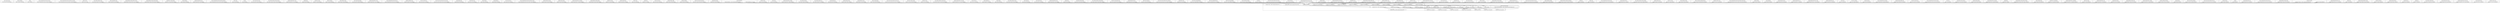 digraph {
graph [overlap=false]
subgraph cluster_Data_Stream_Bulk_DBI {
	label="Data::Stream::Bulk::DBI";
	"Data::Stream::Bulk::DBI::BEGIN@11";
}
subgraph cluster_Catalyst_Dispatcher {
	label="Catalyst::Dispatcher";
	"Catalyst::Dispatcher::BEGIN@18";
}
subgraph cluster_Catalyst {
	label="Catalyst";
	"Catalyst::BEGIN@7";
}
subgraph cluster_MooseX_MethodAttributes_Role_AttrContainer {
	label="MooseX::MethodAttributes::Role::AttrContainer";
	"MooseX::MethodAttributes::Role::AttrContainer::BEGIN@13";
}
subgraph cluster_MooseX_MethodAttributes_Role_AttrContainer_Inheritable {
	label="MooseX::MethodAttributes::Role::AttrContainer::Inheritable";
	"MooseX::MethodAttributes::Role::AttrContainer::Inheritable::BEGIN@14";
}
subgraph cluster_DBIx_Class_Carp {
	label="DBIx::Class::Carp";
	"DBIx::Class::Carp::import";
}
subgraph cluster_Parse_Method_Signatures_Types {
	label="Parse::Method::Signatures::Types";
	"Parse::Method::Signatures::Types::BEGIN@8";
}
subgraph cluster_Catalyst_DispatchType_Index {
	label="Catalyst::DispatchType::Index";
	"Catalyst::DispatchType::Index::BEGIN@5";
}
subgraph cluster_KiokuDB_Backend_Serialize_JSPON_Converter {
	label="KiokuDB::Backend::Serialize::JSPON::Converter";
	"KiokuDB::Backend::Serialize::JSPON::Converter::BEGIN@6";
}
subgraph cluster_KiokuDB_Backend_Serialize_JSPON_Expander {
	label="KiokuDB::Backend::Serialize::JSPON::Expander";
	"KiokuDB::Backend::Serialize::JSPON::Expander::BEGIN@12";
}
subgraph cluster_KiokuDB_Error_UnknownObjects {
	label="KiokuDB::Error::UnknownObjects";
	"KiokuDB::Error::UnknownObjects::BEGIN@4";
}
subgraph cluster_Catalyst_Exception {
	label="Catalyst::Exception";
	"Catalyst::Exception::BEGIN@59";
}
subgraph cluster_KiokuDB_TypeMap_Entry_Alias {
	label="KiokuDB::TypeMap::Entry::Alias";
	"KiokuDB::TypeMap::Entry::Alias::BEGIN@6";
}
subgraph cluster_MooseX_MethodAttributes_Role_Meta_Role_Application {
	label="MooseX::MethodAttributes::Role::Meta::Role::Application";
	"MooseX::MethodAttributes::Role::Meta::Role::Application::BEGIN@14";
}
subgraph cluster_KiokuX_Model {
	label="KiokuX::Model";
	"KiokuX::Model::BEGIN@9";
}
subgraph cluster_TryCatch {
	label="TryCatch";
	"TryCatch::BEGIN@30";
}
subgraph cluster_Data_Stream_Bulk_Chunked {
	label="Data::Stream::Bulk::Chunked";
	"Data::Stream::Bulk::Chunked::BEGIN@11";
}
subgraph cluster_Parse_Method_Signatures_Param_Positional {
	label="Parse::Method::Signatures::Param::Positional";
	"Parse::Method::Signatures::Param::Positional::BEGIN@4";
}
subgraph cluster_KiokuDB_TypeMap_Entry_Std_ID {
	label="KiokuDB::TypeMap::Entry::Std::ID";
	"KiokuDB::TypeMap::Entry::Std::ID::BEGIN@4";
}
subgraph cluster_KiokuDB_Linker {
	label="KiokuDB::Linker";
	"KiokuDB::Linker::BEGIN@20";
}
subgraph cluster_KiokuDB_Set_Loaded {
	label="KiokuDB::Set::Loaded";
	"KiokuDB::Set::Loaded::BEGIN@8";
}
subgraph cluster_Catalyst_Component {
	label="Catalyst::Component";
	"Catalyst::Component::BEGIN@12";
}
subgraph cluster_Catalyst_Request_Upload {
	label="Catalyst::Request::Upload";
	"Catalyst::Request::Upload::BEGIN@10";
}
subgraph cluster_Data_Stream_Bulk_DoneFlag {
	label="Data::Stream::Bulk::DoneFlag";
	"Data::Stream::Bulk::DoneFlag::BEGIN@11";
}
subgraph cluster_KiokuDB_TypeMap_Entry_Closure {
	label="KiokuDB::TypeMap::Entry::Closure";
	"KiokuDB::TypeMap::Entry::Closure::BEGIN@9";
}
subgraph cluster_MooseX_MethodAttributes_Role_Meta_Map {
	label="MooseX::MethodAttributes::Role::Meta::Map";
	"MooseX::MethodAttributes::Role::Meta::Map::BEGIN@13";
}
subgraph cluster_KiokuDB_LiveObjects_Guard {
	label="KiokuDB::LiveObjects::Guard";
	"KiokuDB::LiveObjects::Guard::BEGIN@8";
}
subgraph cluster_DBIx_Class_ResultSource {
	label="DBIx::Class::ResultSource";
	"DBIx::Class::ResultSource::BEGIN@14";
}
subgraph cluster_MooseX_Clone_Meta_Attribute_Trait_Clone_Base {
	label="MooseX::Clone::Meta::Attribute::Trait::Clone::Base";
	"MooseX::Clone::Meta::Attribute::Trait::Clone::Base::BEGIN@6";
}
subgraph cluster_KiokuDB_Backend_DBI {
	label="KiokuDB::Backend::DBI";
	"KiokuDB::Backend::DBI::BEGIN@33";
}
subgraph cluster_MooseX_Types_Moose {
	label="MooseX::Types::Moose";
	"MooseX::Types::Moose::BEGIN@14";
}
subgraph cluster_Catalyst_Request {
	label="Catalyst::Request";
	"Catalyst::Request::BEGIN@13";
}
subgraph cluster_KiokuDB_Reference {
	label="KiokuDB::Reference";
	"KiokuDB::Reference::BEGIN@6";
}
subgraph cluster_Data_Stream_Bulk_Nil {
	label="Data::Stream::Bulk::Nil";
	"Data::Stream::Bulk::Nil::BEGIN@11";
}
subgraph cluster_MooseX_MethodAttributes_Role_Meta_Method_Wrapped {
	label="MooseX::MethodAttributes::Role::Meta::Method::Wrapped";
	"MooseX::MethodAttributes::Role::Meta::Method::Wrapped::BEGIN@12";
}
subgraph cluster_KiokuDB_TypeMap_Composite {
	label="KiokuDB::TypeMap::Composite";
	"KiokuDB::TypeMap::Composite::BEGIN@8";
}
subgraph cluster_KiokuDB_Stream_Objects {
	label="KiokuDB::Stream::Objects";
	"KiokuDB::Stream::Objects::BEGIN@6";
}
subgraph cluster_KiokuDB_TypeMap_Entry_Std_Expand {
	label="KiokuDB::TypeMap::Entry::Std::Expand";
	"KiokuDB::TypeMap::Entry::Std::Expand::BEGIN@6";
}
subgraph cluster_constant {
	label="constant";
	"constant::import";
}
subgraph cluster_KiokuDB_Backend_TypeMap_Default {
	label="KiokuDB::Backend::TypeMap::Default";
	"KiokuDB::Backend::TypeMap::Default::BEGIN@6";
}
subgraph cluster_KiokuDB_Set_Storage {
	label="KiokuDB::Set::Storage";
	"KiokuDB::Set::Storage::BEGIN@8";
}
subgraph cluster_KiokuDB_TypeMap_Entry {
	label="KiokuDB::TypeMap::Entry";
	"KiokuDB::TypeMap::Entry::BEGIN@6";
}
subgraph cluster_Catalyst_Action {
	label="Catalyst::Action";
	"Catalyst::Action::BEGIN@25";
}
subgraph cluster_KiokuDB_Error {
	label="KiokuDB::Error";
	"KiokuDB::Error::BEGIN@4";
}
subgraph cluster_Package_Stash_XS {
	label="Package::Stash::XS";
	"Package::Stash::XS::new";
	"Package::Stash::XS::has_symbol";
	"Package::Stash::XS::get_symbol";
	"Package::Stash::XS::list_all_symbols";
	"Package::Stash::XS::add_symbol";
	"Package::Stash::XS::remove_glob";
	"Package::Stash::XS::namespace";
}
subgraph cluster_DBIx_Class_ResultSet {
	label="DBIx::Class::ResultSet";
	"DBIx::Class::ResultSet::BEGIN@22";
}
subgraph cluster_KiokuDB_Collapser_Buffer {
	label="KiokuDB::Collapser::Buffer";
	"KiokuDB::Collapser::Buffer::BEGIN@7";
}
subgraph cluster_KiokuDB_LiveObjects {
	label="KiokuDB::LiveObjects";
	"KiokuDB::LiveObjects::BEGIN@18";
}
subgraph cluster_DBIx_Class_Storage_TxnScopeGuard {
	label="DBIx::Class::Storage::TxnScopeGuard";
	"DBIx::Class::Storage::TxnScopeGuard::BEGIN@10";
}
subgraph cluster_UNIVERSAL {
	label="UNIVERSAL";
	"UNIVERSAL::VERSION";
}
subgraph cluster_KiokuDB_Role_TypeMap {
	label="KiokuDB::Role::TypeMap";
	"KiokuDB::Role::TypeMap::BEGIN@6";
}
subgraph cluster_namespace_clean {
	label="namespace::clean";
	"namespace::clean::BEGIN@168";
	"namespace::clean::BEGIN@14";
	"namespace::clean::BEGIN@4";
	"namespace::clean::BEGIN@6";
	"namespace::clean::BEGIN@467";
	"namespace::clean::get_functions";
	"namespace::clean::BEGIN@7";
	"namespace::clean::__ANON__[namespace/clean.pm:338]";
	"namespace::clean::BEGIN@171";
	"namespace::clean::__ANON__[namespace/clean.pm:311]";
	"namespace::clean::__ANON__[namespace/clean.pm:274]";
	"namespace::clean::BEGIN@3";
	"namespace::clean::clean_subroutines";
	"namespace::clean::get_class_store";
	"namespace::clean::BEGIN@169";
	"namespace::clean::import";
	"namespace::clean::CORE:match";
	"namespace::clean::__ANON__[namespace/clean.pm:221]";
}
subgraph cluster_KiokuDB_Set_Base {
	label="KiokuDB::Set::Base";
	"KiokuDB::Set::Base::BEGIN@6";
}
subgraph cluster_MooseX_Types {
	label="MooseX::Types";
	"MooseX::Types::BEGIN@19";
}
subgraph cluster_KiokuDB_TypeMap_Entry_Callback {
	label="KiokuDB::TypeMap::Entry::Callback";
	"KiokuDB::TypeMap::Entry::Callback::BEGIN@10";
}
subgraph cluster_Parse_Method_Signatures {
	label="Parse::Method::Signatures";
	"Parse::Method::Signatures::BEGIN@17";
}
subgraph cluster_Parse_Method_Signatures_Sig {
	label="Parse::Method::Signatures::Sig";
	"Parse::Method::Signatures::Sig::BEGIN@8";
}
subgraph cluster_Role_HasMessage_Errf {
	label="Role::HasMessage::Errf";
	"Role::HasMessage::Errf::BEGIN@12";
}
subgraph cluster_KiokuDB_TypeMap_Shadow {
	label="KiokuDB::TypeMap::Shadow";
	"KiokuDB::TypeMap::Shadow::BEGIN@6";
}
subgraph cluster_KiokuDB_Backend_Serialize {
	label="KiokuDB::Backend::Serialize";
	"KiokuDB::Backend::Serialize::BEGIN@8";
}
subgraph cluster_Catalyst_Model_KiokuDB {
	label="Catalyst::Model::KiokuDB";
	"Catalyst::Model::KiokuDB::BEGIN@13";
}
subgraph cluster_warnings {
	label="warnings";
	"warnings::unimport";
	"warnings::import";
}
subgraph cluster_MooseX_Clone_Meta_Attribute_Trait_Clone_Std {
	label="MooseX::Clone::Meta::Attribute::Trait::Clone::Std";
	"MooseX::Clone::Meta::Attribute::Trait::Clone::Std::BEGIN@4";
}
subgraph cluster_DBIx_Class_Schema_KiokuDB {
	label="DBIx::Class::Schema::KiokuDB";
	"DBIx::Class::Schema::KiokuDB::BEGIN@19";
}
subgraph cluster_KiokuDB_GC_Naive {
	label="KiokuDB::GC::Naive";
	"KiokuDB::GC::Naive::BEGIN@9";
}
subgraph cluster_Parse_Method_Signatures_TypeConstraint {
	label="Parse::Method::Signatures::TypeConstraint";
	"Parse::Method::Signatures::TypeConstraint::BEGIN@9";
}
subgraph cluster_KiokuDB_TypeMap_Entry_Std_Compile {
	label="KiokuDB::TypeMap::Entry::Std::Compile";
	"KiokuDB::TypeMap::Entry::Std::Compile::BEGIN@6";
}
subgraph cluster_Search_GIN_Driver {
	label="Search::GIN::Driver";
	"Search::GIN::Driver::BEGIN@13";
}
subgraph cluster_Catalyst_Exception_Go {
	label="Catalyst::Exception::Go";
	"Catalyst::Exception::Go::BEGIN@4";
}
subgraph cluster_Catalyst_Engine {
	label="Catalyst::Engine";
	"Catalyst::Engine::BEGIN@18";
}
subgraph cluster_Parse_Method_Signatures_Param {
	label="Parse::Method::Signatures::Param";
	"Parse::Method::Signatures::Param::BEGIN@7";
}
subgraph cluster_Data_Stream_Bulk {
	label="Data::Stream::Bulk";
	"Data::Stream::Bulk::BEGIN@11";
}
subgraph cluster_Data_Stream_Bulk_Cat {
	label="Data::Stream::Bulk::Cat";
	"Data::Stream::Bulk::Cat::BEGIN@11";
}
subgraph cluster_KiokuDB_TypeMap_Entry_Naive {
	label="KiokuDB::TypeMap::Entry::Naive";
	"KiokuDB::TypeMap::Entry::Naive::BEGIN@8";
}
subgraph cluster_KiokuDB_Thunk {
	label="KiokuDB::Thunk";
	"KiokuDB::Thunk::BEGIN@6";
}
subgraph cluster_MooseX_Role_WithOverloading {
	label="MooseX::Role::WithOverloading";
	"MooseX::Role::WithOverloading::BEGIN@19";
}
subgraph cluster_Parse_Method_Signatures_ParamCollection {
	label="Parse::Method::Signatures::ParamCollection";
	"Parse::Method::Signatures::ParamCollection::BEGIN@7";
}
subgraph cluster_DBIx_Class_Storage_DBI_SQLite {
	label="DBIx::Class::Storage::DBI::SQLite";
	"DBIx::Class::Storage::DBI::SQLite::BEGIN@11";
}
subgraph cluster_KiokuDB_Backend_Role_Clear {
	label="KiokuDB::Backend::Role::Clear";
	"KiokuDB::Backend::Role::Clear::BEGIN@6";
}
subgraph cluster_DBIx_Class_Storage_DBI {
	label="DBIx::Class::Storage::DBI";
	"DBIx::Class::Storage::DBI::BEGIN@17";
}
subgraph cluster_MooseX_Clone_Meta_Attribute_Trait_StrableClone {
	label="MooseX::Clone::Meta::Attribute::Trait::StrableClone";
	"MooseX::Clone::Meta::Attribute::Trait::StrableClone::BEGIN@8";
}
subgraph cluster_KiokuDB_Role_UUIDs {
	label="KiokuDB::Role::UUIDs";
	"KiokuDB::Role::UUIDs::BEGIN@8";
}
subgraph cluster_MooseX_Types_CheckedUtilExports {
	label="MooseX::Types::CheckedUtilExports";
	"MooseX::Types::CheckedUtilExports::BEGIN@15";
}
subgraph cluster_DBIx_Class_KiokuDB_EntryProxy {
	label="DBIx::Class::KiokuDB::EntryProxy";
	"DBIx::Class::KiokuDB::EntryProxy::BEGIN@12";
}
subgraph cluster_DBIx_Class_Storage_DBIHacks {
	label="DBIx::Class::Storage::DBIHacks";
	"DBIx::Class::Storage::DBIHacks::BEGIN@19";
}
subgraph cluster_Search_GIN_Extract_Delegate {
	label="Search::GIN::Extract::Delegate";
	"Search::GIN::Extract::Delegate::BEGIN@10";
}
subgraph cluster_Throwable_X {
	label="Throwable::X";
	"Throwable::X::BEGIN@11";
}
subgraph cluster_MooseX_Clone_Meta_Attribute_Trait_NoClone {
	label="MooseX::Clone::Meta::Attribute::Trait::NoClone";
	"MooseX::Clone::Meta::Attribute::Trait::NoClone::BEGIN@6";
}
subgraph cluster_Search_GIN_Extract {
	label="Search::GIN::Extract";
	"Search::GIN::Extract::BEGIN@11";
}
subgraph cluster_KiokuDB_Backend_Role_Concurrency_POSIX {
	label="KiokuDB::Backend::Role::Concurrency::POSIX";
	"KiokuDB::Backend::Role::Concurrency::POSIX::BEGIN@4";
}
subgraph cluster_KiokuDB_TypeMap {
	label="KiokuDB::TypeMap";
	"KiokuDB::TypeMap::BEGIN@12";
}
subgraph cluster_KiokuDB_TypeMap_Entry_Passthrough {
	label="KiokuDB::TypeMap::Entry::Passthrough";
	"KiokuDB::TypeMap::Entry::Passthrough::BEGIN@12";
}
subgraph cluster_KiokuDB_Entry_Skip {
	label="KiokuDB::Entry::Skip";
	"KiokuDB::Entry::Skip::BEGIN@6";
}
subgraph cluster_KiokuDB_Backend_TypeMap_Default_JSON {
	label="KiokuDB::Backend::TypeMap::Default::JSON";
	"KiokuDB::Backend::TypeMap::Default::JSON::BEGIN@8";
}
subgraph cluster_KiokuDB_LiveObjects_Scope {
	label="KiokuDB::LiveObjects::Scope";
	"KiokuDB::LiveObjects::Scope::BEGIN@6";
}
subgraph cluster_Catalyst_Exception_Basic {
	label="Catalyst::Exception::Basic";
	"Catalyst::Exception::Basic::BEGIN@5";
}
subgraph cluster_KiokuDB_Set_Stored {
	label="KiokuDB::Set::Stored";
	"KiokuDB::Set::Stored::BEGIN@6";
}
subgraph cluster_KiokuDB_TypeMap_Entry_Std_Intrinsic {
	label="KiokuDB::TypeMap::Entry::Std::Intrinsic";
	"KiokuDB::TypeMap::Entry::Std::Intrinsic::BEGIN@6";
}
subgraph cluster_Data_Stream_Bulk_Util {
	label="Data::Stream::Bulk::Util";
	"Data::Stream::Bulk::Util::BEGIN@18";
}
subgraph cluster_KiokuDB_Role_Scan {
	label="KiokuDB::Role::Scan";
	"KiokuDB::Role::Scan::BEGIN@6";
}
subgraph cluster_Data_Stream_Bulk_Filter {
	label="Data::Stream::Bulk::Filter";
	"Data::Stream::Bulk::Filter::BEGIN@13";
}
subgraph cluster_Catalyst_Controller {
	label="Catalyst::Controller";
	"Catalyst::Controller::BEGIN@6";
}
subgraph cluster_KiokuDB_Backend_Serialize_Delegate {
	label="KiokuDB::Backend::Serialize::Delegate";
	"KiokuDB::Backend::Serialize::Delegate::BEGIN@8";
}
subgraph cluster_KiokuDB_TypeMap_Entry_Set {
	label="KiokuDB::TypeMap::Entry::Set";
	"KiokuDB::TypeMap::Entry::Set::BEGIN@12";
}
subgraph cluster_MooseX_Clone_Meta_Attribute_Trait_Clone {
	label="MooseX::Clone::Meta::Attribute::Trait::Clone";
	"MooseX::Clone::Meta::Attribute::Trait::Clone::BEGIN@8";
}
subgraph cluster_Catalyst_Exception_Interface {
	label="Catalyst::Exception::Interface";
	"Catalyst::Exception::Interface::BEGIN@4";
}
subgraph cluster_KiokuDB_TypeMap_Composite_TypeMapAttr {
	label="KiokuDB::TypeMap::Composite::TypeMapAttr";
	"KiokuDB::TypeMap::Composite::TypeMapAttr::BEGIN@14";
}
subgraph cluster_KiokuDB_Set {
	label="KiokuDB::Set";
	"KiokuDB::Set::BEGIN@10";
}
subgraph cluster_Catalyst_Utils {
	label="Catalyst::Utils";
	"Catalyst::Utils::BEGIN@13";
}
subgraph cluster_MooseX_MethodAttributes_Role_Meta_Role {
	label="MooseX::MethodAttributes::Role::Meta::Role";
	"MooseX::MethodAttributes::Role::Meta::Role::BEGIN@20";
}
subgraph cluster_KiokuDB_Backend_Role_GC {
	label="KiokuDB::Backend::Role::GC";
	"KiokuDB::Backend::Role::GC::BEGIN@4";
}
subgraph cluster_Parse_Method_Signatures_Param_Bindable {
	label="Parse::Method::Signatures::Param::Bindable";
	"Parse::Method::Signatures::Param::Bindable::BEGIN@6";
}
subgraph cluster_KiokuDB_Serializer_JSON {
	label="KiokuDB::Serializer::JSON";
	"KiokuDB::Serializer::JSON::BEGIN@6";
}
subgraph cluster_DBIx_Class_Schema {
	label="DBIx::Class::Schema";
	"DBIx::Class::Schema::BEGIN@12";
}
subgraph cluster_Catalyst_Exception_Detach {
	label="Catalyst::Exception::Detach";
	"Catalyst::Exception::Detach::BEGIN@4";
}
subgraph cluster_Catalyst_Component_ApplicationAttribute {
	label="Catalyst::Component::ApplicationAttribute";
	"Catalyst::Component::ApplicationAttribute::BEGIN@4";
}
subgraph cluster_KiokuDB_GC_Naive_Sweep {
	label="KiokuDB::GC::Naive::Sweep";
	"KiokuDB::GC::Naive::Sweep::BEGIN@6";
}
subgraph cluster_MooseX_MethodAttributes_Role_Meta_Method_MaybeWrapped {
	label="MooseX::MethodAttributes::Role::Meta::Method::MaybeWrapped";
	"MooseX::MethodAttributes::Role::Meta::Method::MaybeWrapped::BEGIN@14";
}
subgraph cluster_KiokuDB_Collapser {
	label="KiokuDB::Collapser";
	"KiokuDB::Collapser::BEGIN@24";
}
subgraph cluster_Devel_PartialDump {
	label="Devel::PartialDump";
	"Devel::PartialDump::BEGIN@9";
}
subgraph cluster_KiokuDB_Backend_Role_TXN {
	label="KiokuDB::Backend::Role::TXN";
	"KiokuDB::Backend::Role::TXN::BEGIN@9";
}
subgraph cluster_KiokuDB_TypeMap_Entry_Std {
	label="KiokuDB::TypeMap::Entry::Std";
	"KiokuDB::TypeMap::Entry::Std::BEGIN@8";
}
subgraph cluster_KiokuDB_Backend_Role_Query_Simple {
	label="KiokuDB::Backend::Role::Query::Simple";
	"KiokuDB::Backend::Role::Query::Simple::BEGIN@6";
}
subgraph cluster_KiokuDB_TypeMap_Entry_Ref {
	label="KiokuDB::TypeMap::Entry::Ref";
	"KiokuDB::TypeMap::Entry::Ref::BEGIN@6";
}
subgraph cluster_MooseX_Clone {
	label="MooseX::Clone";
	"MooseX::Clone::BEGIN@15";
}
subgraph cluster_Data_Visitor_Callback {
	label="Data::Visitor::Callback";
	"Data::Visitor::Callback::BEGIN@18";
}
subgraph cluster_MooseX_Types_Base {
	label="MooseX::Types::Base";
	"MooseX::Types::Base::BEGIN@14";
}
subgraph cluster_MooseX_MethodAttributes_Inheritable {
	label="MooseX::MethodAttributes::Inheritable";
	"MooseX::MethodAttributes::Inheritable::BEGIN@16";
}
subgraph cluster_KiokuDB_TypeMap_Default_JSON {
	label="KiokuDB::TypeMap::Default::JSON";
	"KiokuDB::TypeMap::Default::JSON::BEGIN@6";
}
subgraph cluster_DBIx_Class_AccessorGroup {
	label="DBIx::Class::AccessorGroup";
	"DBIx::Class::AccessorGroup::BEGIN@8";
}
subgraph cluster_MooseX_MethodAttributes_Role_Meta_Method {
	label="MooseX::MethodAttributes::Role::Meta::Method";
	"MooseX::MethodAttributes::Role::Meta::Method::BEGIN@12";
}
subgraph cluster_Data_Visitor {
	label="Data::Visitor";
	"Data::Visitor::BEGIN@20";
}
subgraph cluster_KiokuDB_Role_UUIDs_DataUUID {
	label="KiokuDB::Role::UUIDs::DataUUID";
	"KiokuDB::Role::UUIDs::DataUUID::BEGIN@8";
}
subgraph cluster_KiokuDB_TypeMap_Default {
	label="KiokuDB::TypeMap::Default";
	"KiokuDB::TypeMap::Default::BEGIN@6";
}
subgraph cluster_KiokuDB_Backend_Role_UnicodeSafe {
	label="KiokuDB::Backend::Role::UnicodeSafe";
	"KiokuDB::Backend::Role::UnicodeSafe::BEGIN@6";
}
subgraph cluster_KiokuDB_Entry {
	label="KiokuDB::Entry";
	"KiokuDB::Entry::BEGIN@8";
}
subgraph cluster_KiokuDB_Backend_Serialize_JSPON_Collapser {
	label="KiokuDB::Backend::Serialize::JSPON::Collapser";
	"KiokuDB::Backend::Serialize::JSPON::Collapser::BEGIN@10";
}
subgraph cluster_Catalyst_Exception_Base {
	label="Catalyst::Exception::Base";
	"Catalyst::Exception::Base::BEGIN@48";
}
subgraph cluster_KiokuDB_Error_MissingObjects {
	label="KiokuDB::Error::MissingObjects";
	"KiokuDB::Error::MissingObjects::BEGIN@4";
}
subgraph cluster_KiokuDB_TypeMap_Entry_StorableHook {
	label="KiokuDB::TypeMap::Entry::StorableHook";
	"KiokuDB::TypeMap::Entry::StorableHook::BEGIN@16";
}
subgraph cluster_DBIx_Class_Storage {
	label="DBIx::Class::Storage";
	"DBIx::Class::Storage::BEGIN@19";
}
subgraph cluster_KiokuDB_TypeMap_Entry_MOP {
	label="KiokuDB::TypeMap::Entry::MOP";
	"KiokuDB::TypeMap::Entry::MOP::BEGIN@19";
}
subgraph cluster_KiokuDB_Role_Verbosity {
	label="KiokuDB::Role::Verbosity";
	"KiokuDB::Role::Verbosity::BEGIN@6";
}
subgraph cluster_KiokuDB_Backend_Serialize_JSON {
	label="KiokuDB::Backend::Serialize::JSON";
	"KiokuDB::Backend::Serialize::JSON::BEGIN@8";
}
subgraph cluster_KiokuDB_TypeMap_Entry_Compiled {
	label="KiokuDB::TypeMap::Entry::Compiled";
	"KiokuDB::TypeMap::Entry::Compiled::BEGIN@6";
}
subgraph cluster_Package_DeprecationManager {
	label="Package::DeprecationManager";
	"Package::DeprecationManager::__ANON__[Package/DeprecationManager.pm:61]";
}
subgraph cluster_KiokuDB_LiveObjects_TXNScope {
	label="KiokuDB::LiveObjects::TXNScope";
	"KiokuDB::LiveObjects::TXNScope::BEGIN@8";
}
subgraph cluster_KiokuDB_Backend {
	label="KiokuDB::Backend";
	"KiokuDB::Backend::BEGIN@9";
}
subgraph cluster_DBIx_Class_ResultSourceHandle {
	label="DBIx::Class::ResultSourceHandle";
	"DBIx::Class::ResultSourceHandle::BEGIN@11";
}
subgraph cluster_MooseX_Clone_Meta_Attribute_Trait_Copy {
	label="MooseX::Clone::Meta::Attribute::Trait::Copy";
	"MooseX::Clone::Meta::Attribute::Trait::Copy::BEGIN@8";
}
subgraph cluster_KiokuDB_Serializer {
	label="KiokuDB::Serializer";
	"KiokuDB::Serializer::BEGIN@10";
}
subgraph cluster_KiokuDB {
	label="KiokuDB";
	"KiokuDB::BEGIN@25";
}
subgraph cluster_vars {
	label="vars";
	"vars::import";
}
subgraph cluster_KiokuDB_Backend_Role_Scan {
	label="KiokuDB::Backend::Role::Scan";
	"KiokuDB::Backend::Role::Scan::BEGIN@11";
}
subgraph cluster_MooseX_MethodAttributes_Role_Meta_Class {
	label="MooseX::MethodAttributes::Role::Meta::Class";
	"MooseX::MethodAttributes::Role::Meta::Class::BEGIN@13";
}
subgraph cluster_KiokuDB_Backend_Serialize_JSPON {
	label="KiokuDB::Backend::Serialize::JSPON";
	"KiokuDB::Backend::Serialize::JSPON::BEGIN@9";
}
subgraph cluster_namespace_autoclean {
	label="namespace::autoclean";
	"namespace::autoclean::__ANON__[namespace/autoclean.pm:57]";
	"namespace::autoclean::BEGIN@16";
}
subgraph cluster_KiokuDB_Backend_Role_Query_GIN {
	label="KiokuDB::Backend::Role::Query::GIN";
	"KiokuDB::Backend::Role::Query::GIN::BEGIN@6";
}
subgraph cluster_B_Hooks_EndOfScope {
	label="B::Hooks::EndOfScope";
	"B::Hooks::EndOfScope::__ANON__[B/Hooks/EndOfScope.pm:26]";
	"B::Hooks::EndOfScope::on_scope_end";
}
subgraph cluster_Catalyst_Stats {
	label="Catalyst::Stats";
	"Catalyst::Stats::BEGIN@10";
}
subgraph cluster_KiokuDB_TypeMap_Default_Canonical {
	label="KiokuDB::TypeMap::Default::Canonical";
	"KiokuDB::TypeMap::Default::Canonical::BEGIN@6";
}
subgraph cluster_KiokuDB_Set_Deferred {
	label="KiokuDB::Set::Deferred";
	"KiokuDB::Set::Deferred::BEGIN@12";
}
subgraph cluster_KiokuDB_TypeMap_Resolver {
	label="KiokuDB::TypeMap::Resolver";
	"KiokuDB::TypeMap::Resolver::BEGIN@11";
}
subgraph cluster_KiokuDB_Role_API {
	label="KiokuDB::Role::API";
	"KiokuDB::Role::API::BEGIN@4";
}
subgraph cluster_Sub_Exporter {
	label="Sub::Exporter";
	"Sub::Exporter::__ANON__[Sub/Exporter.pm:756]";
}
subgraph cluster_strict {
	label="strict";
	"strict::unimport";
	"strict::import";
}
subgraph cluster_KiokuDB_Util {
	label="KiokuDB::Util";
	"KiokuDB::Util::BEGIN@13";
}
subgraph cluster_Text_Tradition_TypeMap_Entry {
	label="Text::Tradition::TypeMap::Entry";
	"Text::Tradition::TypeMap::Entry::BEGIN@6";
}
subgraph cluster_KiokuDB_Backend_DBI_Schema {
	label="KiokuDB::Backend::DBI::Schema";
	"KiokuDB::Backend::DBI::Schema::BEGIN@12";
}
subgraph cluster_KiokuDB_TypeMap_Entry_JSON_Scalar {
	label="KiokuDB::TypeMap::Entry::JSON::Scalar";
	"KiokuDB::TypeMap::Entry::JSON::Scalar::BEGIN@6";
}
subgraph cluster_Data_Stream_Bulk_Array {
	label="Data::Stream::Bulk::Array";
	"Data::Stream::Bulk::Array::BEGIN@11";
}
subgraph cluster_KiokuDB_GC_Naive_Mark {
	label="KiokuDB::GC::Naive::Mark";
	"KiokuDB::GC::Naive::Mark::BEGIN@6";
}
"namespace::autoclean::BEGIN@16" -> "namespace::clean::BEGIN@3";
"B::Hooks::EndOfScope::__ANON__[B/Hooks/EndOfScope.pm:26]" -> "namespace::clean::__ANON__[namespace/clean.pm:311]";
"namespace::clean::import" -> "namespace::clean::CORE:match";
"namespace::clean::__ANON__[namespace/clean.pm:274]" -> "Package::Stash::XS::namespace";
"namespace::autoclean::BEGIN@16" -> "namespace::clean::BEGIN@169";
"namespace::autoclean::BEGIN@16" -> "namespace::clean::BEGIN@6";
"namespace::clean::import" -> "namespace::clean::get_functions";
"namespace::autoclean::BEGIN@16" -> "namespace::clean::BEGIN@7";
"namespace::clean::__ANON__[namespace/clean.pm:274]" -> "Package::Stash::XS::get_symbol";
"namespace::clean::get_class_store" -> "Package::Stash::XS::get_symbol";
"namespace::clean::get_functions" -> "Package::Stash::XS::get_symbol";
"namespace::clean::BEGIN@169" -> "constant::import";
"namespace::clean::BEGIN@168" -> "constant::import";
"namespace::clean::BEGIN@14" -> "Sub::Exporter::__ANON__[Sub/Exporter.pm:756]";
"namespace::clean::__ANON__[namespace/clean.pm:274]" -> "Package::Stash::XS::new";
"namespace::clean::import" -> "Package::Stash::XS::new";
"namespace::clean::get_class_store" -> "Package::Stash::XS::new";
"namespace::clean::get_functions" -> "Package::Stash::XS::new";
"Catalyst::Engine::BEGIN@18" -> "namespace::clean::import";
"KiokuDB::Serializer::JSON::BEGIN@6" -> "namespace::clean::import";
"KiokuDB::TypeMap::Entry::Callback::BEGIN@10" -> "namespace::clean::import";
"MooseX::Clone::BEGIN@15" -> "namespace::clean::import";
"MooseX::MethodAttributes::Role::Meta::Map::BEGIN@13" -> "namespace::clean::import";
"KiokuDB::Linker::BEGIN@20" -> "namespace::clean::import";
"Search::GIN::Driver::BEGIN@13" -> "namespace::clean::import";
"MooseX::Types::Moose::BEGIN@14" -> "namespace::clean::import";
"KiokuDB::TypeMap::Entry::Naive::BEGIN@8" -> "namespace::clean::import";
"Data::Stream::Bulk::BEGIN@11" -> "namespace::clean::import";
"MooseX::Clone::Meta::Attribute::Trait::NoClone::BEGIN@6" -> "namespace::clean::import";
"Catalyst::Exception::BEGIN@59" -> "namespace::clean::import";
"Catalyst::DispatchType::Index::BEGIN@5" -> "namespace::clean::import";
"DBIx::Class::Storage::DBI::SQLite::BEGIN@11" -> "namespace::clean::import";
"Catalyst::Model::KiokuDB::BEGIN@13" -> "namespace::clean::import";
"KiokuDB::LiveObjects::TXNScope::BEGIN@8" -> "namespace::clean::import";
"KiokuDB::TypeMap::Entry::Closure::BEGIN@9" -> "namespace::clean::import";
"KiokuDB::TypeMap::Entry::Std::Compile::BEGIN@6" -> "namespace::clean::import";
"KiokuDB::Role::UUIDs::BEGIN@8" -> "namespace::clean::import";
"MooseX::MethodAttributes::Inheritable::BEGIN@16" -> "namespace::clean::import";
"KiokuDB::Set::BEGIN@10" -> "namespace::clean::import";
"KiokuDB::Collapser::Buffer::BEGIN@7" -> "namespace::clean::import";
"MooseX::Clone::Meta::Attribute::Trait::Clone::Std::BEGIN@4" -> "namespace::clean::import";
"MooseX::MethodAttributes::Role::AttrContainer::BEGIN@13" -> "namespace::clean::import";
"MooseX::MethodAttributes::Role::Meta::Method::Wrapped::BEGIN@12" -> "namespace::clean::import";
"Catalyst::Exception::Go::BEGIN@4" -> "namespace::clean::import";
"KiokuDB::Backend::Serialize::BEGIN@8" -> "namespace::clean::import";
"DBIx::Class::ResultSource::BEGIN@14" -> "namespace::clean::import";
"Search::GIN::Extract::BEGIN@11" -> "namespace::clean::import";
"Parse::Method::Signatures::Types::BEGIN@8" -> "namespace::clean::import";
"KiokuDB::Role::Scan::BEGIN@6" -> "namespace::clean::import";
"KiokuDB::Set::Loaded::BEGIN@8" -> "namespace::clean::import";
"KiokuDB::Backend::Role::TXN::BEGIN@9" -> "namespace::clean::import";
"KiokuDB::Backend::Serialize::Delegate::BEGIN@8" -> "namespace::clean::import";
"KiokuDB::Entry::BEGIN@8" -> "namespace::clean::import";
"KiokuDB::Backend::Serialize::JSPON::Converter::BEGIN@6" -> "namespace::clean::import";
"Data::Stream::Bulk::Nil::BEGIN@11" -> "namespace::clean::import";
"KiokuDB::Serializer::BEGIN@10" -> "namespace::clean::import";
"KiokuDB::Backend::BEGIN@9" -> "namespace::clean::import";
"DBIx::Class::Storage::TxnScopeGuard::BEGIN@10" -> "namespace::clean::import";
"Role::HasMessage::Errf::BEGIN@12" -> "namespace::clean::import";
"DBIx::Class::KiokuDB::EntryProxy::BEGIN@12" -> "namespace::clean::import";
"Parse::Method::Signatures::Param::Bindable::BEGIN@6" -> "namespace::clean::import";
"KiokuDB::Util::BEGIN@13" -> "namespace::clean::import";
"DBIx::Class::ResultSet::BEGIN@22" -> "namespace::clean::import";
"MooseX::Types::CheckedUtilExports::BEGIN@15" -> "namespace::clean::import";
"MooseX::Types::BEGIN@19" -> "namespace::clean::import";
"KiokuDB::TypeMap::Entry::StorableHook::BEGIN@16" -> "namespace::clean::import";
"Parse::Method::Signatures::Param::Positional::BEGIN@4" -> "namespace::clean::import";
"MooseX::MethodAttributes::Role::Meta::Method::BEGIN@12" -> "namespace::clean::import";
"KiokuDB::TypeMap::Entry::Std::ID::BEGIN@4" -> "namespace::clean::import";
"KiokuDB::GC::Naive::Mark::BEGIN@6" -> "namespace::clean::import";
"DBIx::Class::Storage::DBI::BEGIN@17" -> "namespace::clean::import";
"KiokuDB::TypeMap::Entry::Std::BEGIN@8" -> "namespace::clean::import";
"KiokuDB::TypeMap::Shadow::BEGIN@6" -> "namespace::clean::import";
"KiokuDB::TypeMap::Composite::BEGIN@8" -> "namespace::clean::import";
"KiokuDB::TypeMap::Resolver::BEGIN@11" -> "namespace::clean::import";
"Catalyst::Action::BEGIN@25" -> "namespace::clean::import";
"KiokuDB::Backend::DBI::BEGIN@33" -> "namespace::clean::import";
"KiokuDB::TypeMap::Entry::Alias::BEGIN@6" -> "namespace::clean::import";
"KiokuDB::TypeMap::Default::BEGIN@6" -> "namespace::clean::import";
"Catalyst::Dispatcher::BEGIN@18" -> "namespace::clean::import";
"MooseX::Clone::Meta::Attribute::Trait::StrableClone::BEGIN@8" -> "namespace::clean::import";
"MooseX::MethodAttributes::Role::Meta::Role::Application::BEGIN@14" -> "namespace::clean::import";
"KiokuDB::Backend::Serialize::JSPON::BEGIN@9" -> "namespace::clean::import";
"KiokuDB::Backend::DBI::Schema::BEGIN@12" -> "namespace::clean::import";
"KiokuDB::TypeMap::Entry::Std::Expand::BEGIN@6" -> "namespace::clean::import";
"KiokuDB::Role::Verbosity::BEGIN@6" -> "namespace::clean::import";
"DBIx::Class::ResultSourceHandle::BEGIN@11" -> "namespace::clean::import";
"KiokuDB::Backend::Role::GC::BEGIN@4" -> "namespace::clean::import";
"Data::Visitor::BEGIN@20" -> "namespace::clean::import";
"KiokuDB::GC::Naive::Sweep::BEGIN@6" -> "namespace::clean::import";
"DBIx::Class::Carp::import" -> "namespace::clean::import";
"KiokuDB::Set::Base::BEGIN@6" -> "namespace::clean::import";
"MooseX::Role::WithOverloading::BEGIN@19" -> "namespace::clean::import";
"KiokuDB::TypeMap::Entry::JSON::Scalar::BEGIN@6" -> "namespace::clean::import";
"KiokuDB::Stream::Objects::BEGIN@6" -> "namespace::clean::import";
"KiokuDB::LiveObjects::Guard::BEGIN@8" -> "namespace::clean::import";
"KiokuDB::GC::Naive::BEGIN@9" -> "namespace::clean::import";
"KiokuDB::Backend::Role::Query::Simple::BEGIN@6" -> "namespace::clean::import";
"Data::Stream::Bulk::DBI::BEGIN@11" -> "namespace::clean::import";
"KiokuDB::Error::UnknownObjects::BEGIN@4" -> "namespace::clean::import";
"KiokuDB::Error::MissingObjects::BEGIN@4" -> "namespace::clean::import";
"Parse::Method::Signatures::Sig::BEGIN@8" -> "namespace::clean::import";
"Parse::Method::Signatures::TypeConstraint::BEGIN@9" -> "namespace::clean::import";
"Search::GIN::Extract::Delegate::BEGIN@10" -> "namespace::clean::import";
"KiokuDB::Set::Deferred::BEGIN@12" -> "namespace::clean::import";
"KiokuDB::TypeMap::Entry::MOP::BEGIN@19" -> "namespace::clean::import";
"Text::Tradition::TypeMap::Entry::BEGIN@6" -> "namespace::clean::import";
"Catalyst::Component::BEGIN@12" -> "namespace::clean::import";
"Data::Stream::Bulk::DoneFlag::BEGIN@11" -> "namespace::clean::import";
"KiokuDB::TypeMap::Entry::BEGIN@6" -> "namespace::clean::import";
"Data::Visitor::Callback::BEGIN@18" -> "namespace::clean::import";
"KiokuDB::Backend::Serialize::JSPON::Collapser::BEGIN@10" -> "namespace::clean::import";
"MooseX::MethodAttributes::Role::Meta::Role::BEGIN@20" -> "namespace::clean::import";
"Catalyst::Utils::BEGIN@13" -> "namespace::clean::import";
"Catalyst::Stats::BEGIN@10" -> "namespace::clean::import";
"KiokuDB::Set::Stored::BEGIN@6" -> "namespace::clean::import";
"KiokuDB::Role::UUIDs::DataUUID::BEGIN@8" -> "namespace::clean::import";
"Catalyst::Exception::Base::BEGIN@48" -> "namespace::clean::import";
"KiokuDB::Backend::Role::UnicodeSafe::BEGIN@6" -> "namespace::clean::import";
"MooseX::Clone::Meta::Attribute::Trait::Copy::BEGIN@8" -> "namespace::clean::import";
"DBIx::Class::Schema::KiokuDB::BEGIN@19" -> "namespace::clean::import";
"KiokuDB::Backend::Role::Clear::BEGIN@6" -> "namespace::clean::import";
"Devel::PartialDump::BEGIN@9" -> "namespace::clean::import";
"KiokuDB::Thunk::BEGIN@6" -> "namespace::clean::import";
"namespace::autoclean::BEGIN@16" -> "namespace::clean::import";
"Throwable::X::BEGIN@11" -> "namespace::clean::import";
"Catalyst::Controller::BEGIN@6" -> "namespace::clean::import";
"KiokuDB::Role::TypeMap::BEGIN@6" -> "namespace::clean::import";
"KiokuDB::Backend::Role::Scan::BEGIN@11" -> "namespace::clean::import";
"KiokuDB::TypeMap::Default::Canonical::BEGIN@6" -> "namespace::clean::import";
"KiokuDB::TypeMap::Entry::Std::Intrinsic::BEGIN@6" -> "namespace::clean::import";
"Catalyst::Component::ApplicationAttribute::BEGIN@4" -> "namespace::clean::import";
"KiokuDB::Backend::Serialize::JSPON::Expander::BEGIN@12" -> "namespace::clean::import";
"KiokuDB::TypeMap::Entry::Passthrough::BEGIN@12" -> "namespace::clean::import";
"KiokuDB::Entry::Skip::BEGIN@6" -> "namespace::clean::import";
"KiokuDB::Backend::TypeMap::Default::JSON::BEGIN@8" -> "namespace::clean::import";
"KiokuDB::Role::API::BEGIN@4" -> "namespace::clean::import";
"Catalyst::Request::BEGIN@13" -> "namespace::clean::import";
"KiokuDB::Backend::Serialize::JSON::BEGIN@8" -> "namespace::clean::import";
"Parse::Method::Signatures::Param::BEGIN@7" -> "namespace::clean::import";
"Catalyst::Request::Upload::BEGIN@10" -> "namespace::clean::import";
"Catalyst::Exception::Basic::BEGIN@5" -> "namespace::clean::import";
"KiokuDB::TypeMap::BEGIN@12" -> "namespace::clean::import";
"KiokuDB::TypeMap::Default::JSON::BEGIN@6" -> "namespace::clean::import";
"KiokuDB::Reference::BEGIN@6" -> "namespace::clean::import";
"KiokuDB::TypeMap::Composite::TypeMapAttr::BEGIN@14" -> "namespace::clean::import";
"Data::Stream::Bulk::Filter::BEGIN@13" -> "namespace::clean::import";
"TryCatch::BEGIN@30" -> "namespace::clean::import";
"KiokuDB::Set::Storage::BEGIN@8" -> "namespace::clean::import";
"MooseX::MethodAttributes::Role::AttrContainer::Inheritable::BEGIN@14" -> "namespace::clean::import";
"Parse::Method::Signatures::ParamCollection::BEGIN@7" -> "namespace::clean::import";
"MooseX::MethodAttributes::Role::Meta::Method::MaybeWrapped::BEGIN@14" -> "namespace::clean::import";
"Data::Stream::Bulk::Util::BEGIN@18" -> "namespace::clean::import";
"Catalyst::Exception::Detach::BEGIN@4" -> "namespace::clean::import";
"MooseX::Clone::Meta::Attribute::Trait::Clone::BEGIN@8" -> "namespace::clean::import";
"DBIx::Class::Schema::BEGIN@12" -> "namespace::clean::import";
"Data::Stream::Bulk::Chunked::BEGIN@11" -> "namespace::clean::import";
"MooseX::Clone::Meta::Attribute::Trait::Clone::Base::BEGIN@6" -> "namespace::clean::import";
"Parse::Method::Signatures::BEGIN@17" -> "namespace::clean::import";
"Catalyst::Exception::Interface::BEGIN@4" -> "namespace::clean::import";
"KiokuDB::TypeMap::Entry::Ref::BEGIN@6" -> "namespace::clean::import";
"Data::Stream::Bulk::Cat::BEGIN@11" -> "namespace::clean::import";
"KiokuDB::Error::BEGIN@4" -> "namespace::clean::import";
"DBIx::Class::Storage::BEGIN@19" -> "namespace::clean::import";
"KiokuDB::LiveObjects::Scope::BEGIN@6" -> "namespace::clean::import";
"MooseX::Types::Base::BEGIN@14" -> "namespace::clean::import";
"DBIx::Class::AccessorGroup::BEGIN@8" -> "namespace::clean::import";
"Catalyst::BEGIN@7" -> "namespace::clean::import";
"Data::Stream::Bulk::Array::BEGIN@11" -> "namespace::clean::import";
"DBIx::Class::Storage::DBIHacks::BEGIN@19" -> "namespace::clean::import";
"KiokuDB::Backend::TypeMap::Default::BEGIN@6" -> "namespace::clean::import";
"MooseX::MethodAttributes::Role::Meta::Class::BEGIN@13" -> "namespace::clean::import";
"KiokuDB::Collapser::BEGIN@24" -> "namespace::clean::import";
"KiokuDB::Backend::Role::Concurrency::POSIX::BEGIN@4" -> "namespace::clean::import";
"KiokuDB::BEGIN@25" -> "namespace::clean::import";
"KiokuDB::LiveObjects::BEGIN@18" -> "namespace::clean::import";
"KiokuDB::TypeMap::Entry::Set::BEGIN@12" -> "namespace::clean::import";
"KiokuDB::Backend::Role::Query::GIN::BEGIN@6" -> "namespace::clean::import";
"KiokuDB::TypeMap::Entry::Compiled::BEGIN@6" -> "namespace::clean::import";
"KiokuX::Model::BEGIN@9" -> "namespace::clean::import";
"namespace::clean::BEGIN@4" -> "strict::import";
"namespace::clean::__ANON__[namespace/clean.pm:274]" -> "namespace::clean::__ANON__[namespace/clean.pm:221]";
"B::Hooks::EndOfScope::__ANON__[B/Hooks/EndOfScope.pm:26]" -> "namespace::clean::__ANON__[namespace/clean.pm:338]";
"namespace::clean::__ANON__[namespace/clean.pm:274]" -> "Package::Stash::XS::remove_glob";
"namespace::autoclean::BEGIN@16" -> "namespace::clean::BEGIN@171";
"namespace::clean::get_functions" -> "Package::Stash::XS::list_all_symbols";
"namespace::clean::BEGIN@171" -> "strict::unimport";
"namespace::clean::BEGIN@3" -> "warnings::import";
"namespace::clean::BEGIN@7" -> "Package::DeprecationManager::__ANON__[Package/DeprecationManager.pm:61]";
"namespace::clean::BEGIN@6" -> "vars::import";
"namespace::autoclean::BEGIN@16" -> "namespace::clean::BEGIN@168";
"namespace::autoclean::BEGIN@16" -> "namespace::clean::BEGIN@467";
"namespace::clean::BEGIN@467" -> "warnings::unimport";
"namespace::autoclean::BEGIN@16" -> "namespace::clean::BEGIN@4";
"namespace::clean::__ANON__[namespace/clean.pm:311]" -> "namespace::clean::__ANON__[namespace/clean.pm:274]";
"namespace::clean::clean_subroutines" -> "namespace::clean::__ANON__[namespace/clean.pm:274]";
"namespace::clean::__ANON__[namespace/clean.pm:338]" -> "namespace::clean::__ANON__[namespace/clean.pm:274]";
"namespace::clean::import" -> "namespace::clean::get_class_store";
"namespace::clean::import" -> "B::Hooks::EndOfScope::on_scope_end";
"namespace::clean::get_class_store" -> "Package::Stash::XS::add_symbol";
"namespace::clean::__ANON__[namespace/clean.pm:221]" -> "Package::Stash::XS::add_symbol";
"namespace::autoclean::__ANON__[namespace/autoclean.pm:57]" -> "namespace::clean::clean_subroutines";
"namespace::clean::import" -> "Package::Stash::XS::has_symbol";
"namespace::clean::get_class_store" -> "Package::Stash::XS::has_symbol";
"namespace::autoclean::BEGIN@16" -> "namespace::clean::BEGIN@14";
"namespace::clean::BEGIN@14" -> "UNIVERSAL::VERSION";
}
